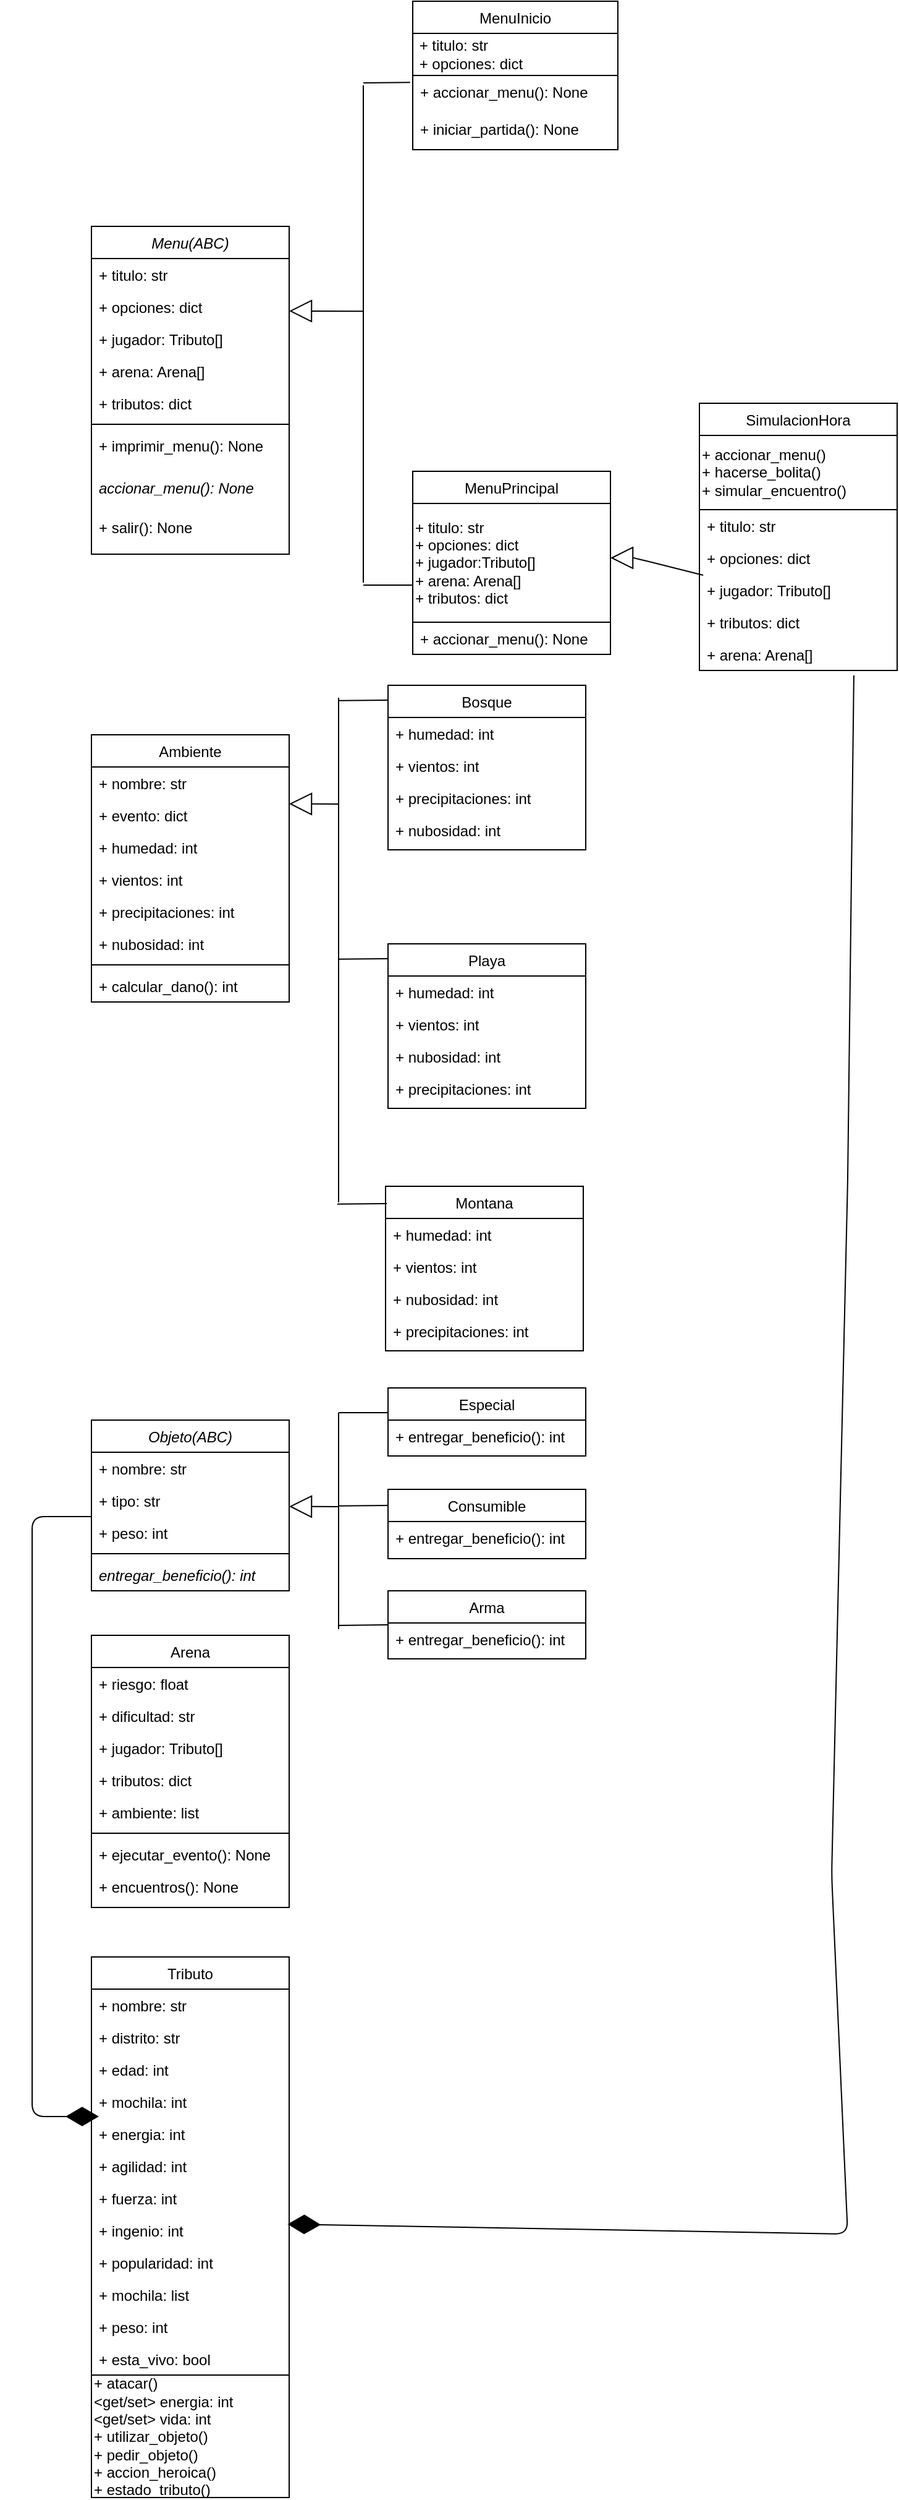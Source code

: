 <mxfile version="15.3.8" type="github">
  <diagram id="C5RBs43oDa-KdzZeNtuy" name="Page-1">
    <mxGraphModel dx="3073" dy="3286" grid="0" gridSize="10" guides="1" tooltips="1" connect="1" arrows="1" fold="1" page="1" pageScale="1" pageWidth="827" pageHeight="1169" math="0" shadow="0">
      <root>
        <mxCell id="WIyWlLk6GJQsqaUBKTNV-0" />
        <mxCell id="WIyWlLk6GJQsqaUBKTNV-1" parent="WIyWlLk6GJQsqaUBKTNV-0" />
        <mxCell id="zkfFHV4jXpPFQw0GAbJ--0" value="Menu(ABC)" style="swimlane;fontStyle=2;align=center;verticalAlign=top;childLayout=stackLayout;horizontal=1;startSize=26;horizontalStack=0;resizeParent=1;resizeLast=0;collapsible=1;marginBottom=0;rounded=0;shadow=0;strokeWidth=1;" parent="WIyWlLk6GJQsqaUBKTNV-1" vertex="1">
          <mxGeometry x="-723" y="-851" width="160" height="265" as="geometry">
            <mxRectangle x="230" y="140" width="160" height="26" as="alternateBounds" />
          </mxGeometry>
        </mxCell>
        <mxCell id="zkfFHV4jXpPFQw0GAbJ--1" value="+ titulo: str" style="text;align=left;verticalAlign=top;spacingLeft=4;spacingRight=4;overflow=hidden;rotatable=0;points=[[0,0.5],[1,0.5]];portConstraint=eastwest;" parent="zkfFHV4jXpPFQw0GAbJ--0" vertex="1">
          <mxGeometry y="26" width="160" height="26" as="geometry" />
        </mxCell>
        <mxCell id="zkfFHV4jXpPFQw0GAbJ--2" value="+ opciones: dict" style="text;align=left;verticalAlign=top;spacingLeft=4;spacingRight=4;overflow=hidden;rotatable=0;points=[[0,0.5],[1,0.5]];portConstraint=eastwest;rounded=0;shadow=0;html=0;" parent="zkfFHV4jXpPFQw0GAbJ--0" vertex="1">
          <mxGeometry y="52" width="160" height="26" as="geometry" />
        </mxCell>
        <mxCell id="zkfFHV4jXpPFQw0GAbJ--3" value="+ jugador: Tributo[]" style="text;align=left;verticalAlign=top;spacingLeft=4;spacingRight=4;overflow=hidden;rotatable=0;points=[[0,0.5],[1,0.5]];portConstraint=eastwest;rounded=0;shadow=0;html=0;" parent="zkfFHV4jXpPFQw0GAbJ--0" vertex="1">
          <mxGeometry y="78" width="160" height="26" as="geometry" />
        </mxCell>
        <mxCell id="XsQIEIVJHgln0_NeUR8C-0" value="+ arena: Arena[]" style="text;align=left;verticalAlign=top;spacingLeft=4;spacingRight=4;overflow=hidden;rotatable=0;points=[[0,0.5],[1,0.5]];portConstraint=eastwest;rounded=0;shadow=0;html=0;" vertex="1" parent="zkfFHV4jXpPFQw0GAbJ--0">
          <mxGeometry y="104" width="160" height="26" as="geometry" />
        </mxCell>
        <mxCell id="XsQIEIVJHgln0_NeUR8C-1" value="+ tributos: dict" style="text;align=left;verticalAlign=top;spacingLeft=4;spacingRight=4;overflow=hidden;rotatable=0;points=[[0,0.5],[1,0.5]];portConstraint=eastwest;rounded=0;shadow=0;html=0;" vertex="1" parent="zkfFHV4jXpPFQw0GAbJ--0">
          <mxGeometry y="130" width="160" height="26" as="geometry" />
        </mxCell>
        <mxCell id="zkfFHV4jXpPFQw0GAbJ--4" value="" style="line;html=1;strokeWidth=1;align=left;verticalAlign=middle;spacingTop=-1;spacingLeft=3;spacingRight=3;rotatable=0;labelPosition=right;points=[];portConstraint=eastwest;" parent="zkfFHV4jXpPFQw0GAbJ--0" vertex="1">
          <mxGeometry y="156" width="160" height="8" as="geometry" />
        </mxCell>
        <mxCell id="XsQIEIVJHgln0_NeUR8C-3" value="+ imprimir_menu(): None" style="text;align=left;verticalAlign=top;spacingLeft=4;spacingRight=4;overflow=hidden;rotatable=0;points=[[0,0.5],[1,0.5]];portConstraint=eastwest;" vertex="1" parent="zkfFHV4jXpPFQw0GAbJ--0">
          <mxGeometry y="164" width="160" height="34" as="geometry" />
        </mxCell>
        <mxCell id="XsQIEIVJHgln0_NeUR8C-2" value="accionar_menu(): None" style="text;align=left;verticalAlign=top;spacingLeft=4;spacingRight=4;overflow=hidden;rotatable=0;points=[[0,0.5],[1,0.5]];portConstraint=eastwest;fontStyle=2" vertex="1" parent="zkfFHV4jXpPFQw0GAbJ--0">
          <mxGeometry y="198" width="160" height="32" as="geometry" />
        </mxCell>
        <mxCell id="zkfFHV4jXpPFQw0GAbJ--5" value="+ salir(): None" style="text;align=left;verticalAlign=top;spacingLeft=4;spacingRight=4;overflow=hidden;rotatable=0;points=[[0,0.5],[1,0.5]];portConstraint=eastwest;" parent="zkfFHV4jXpPFQw0GAbJ--0" vertex="1">
          <mxGeometry y="230" width="160" height="34" as="geometry" />
        </mxCell>
        <mxCell id="jF8SPvp4QYa0-bk3hCB2-1" value="MenuPrincipal" style="swimlane;fontStyle=0;align=center;verticalAlign=top;childLayout=stackLayout;horizontal=1;startSize=26;horizontalStack=0;resizeParent=1;resizeLast=0;collapsible=1;marginBottom=0;rounded=0;shadow=0;strokeWidth=1;" parent="WIyWlLk6GJQsqaUBKTNV-1" vertex="1">
          <mxGeometry x="-463" y="-653" width="160" height="148" as="geometry">
            <mxRectangle x="230" y="140" width="160" height="26" as="alternateBounds" />
          </mxGeometry>
        </mxCell>
        <mxCell id="XsQIEIVJHgln0_NeUR8C-6" value="+ titulo: str&lt;br&gt;+ opciones: dict&lt;br&gt;+ jugador:Tributo[]&lt;br&gt;+ arena: Arena[]&lt;br&gt;+ tributos: dict" style="rounded=0;whiteSpace=wrap;html=1;align=left;" vertex="1" parent="jF8SPvp4QYa0-bk3hCB2-1">
          <mxGeometry y="26" width="160" height="96" as="geometry" />
        </mxCell>
        <mxCell id="jF8SPvp4QYa0-bk3hCB2-6" value="+ accionar_menu(): None" style="text;align=left;verticalAlign=top;spacingLeft=4;spacingRight=4;overflow=hidden;rotatable=0;points=[[0,0.5],[1,0.5]];portConstraint=eastwest;" parent="jF8SPvp4QYa0-bk3hCB2-1" vertex="1">
          <mxGeometry y="122" width="160" height="26" as="geometry" />
        </mxCell>
        <mxCell id="jF8SPvp4QYa0-bk3hCB2-7" value="MenuInicio" style="swimlane;fontStyle=0;align=center;verticalAlign=top;childLayout=stackLayout;horizontal=1;startSize=26;horizontalStack=0;resizeParent=1;resizeLast=0;collapsible=1;marginBottom=0;rounded=0;shadow=0;strokeWidth=1;" parent="WIyWlLk6GJQsqaUBKTNV-1" vertex="1">
          <mxGeometry x="-463" y="-1033" width="166" height="120" as="geometry">
            <mxRectangle x="200" y="516" width="160" height="26" as="alternateBounds" />
          </mxGeometry>
        </mxCell>
        <mxCell id="XsQIEIVJHgln0_NeUR8C-5" value="&amp;nbsp;+ titulo: str&amp;nbsp;&lt;br&gt;&amp;nbsp;+ opciones: dict" style="rounded=0;whiteSpace=wrap;html=1;align=left;" vertex="1" parent="jF8SPvp4QYa0-bk3hCB2-7">
          <mxGeometry y="26" width="166" height="34" as="geometry" />
        </mxCell>
        <mxCell id="jF8SPvp4QYa0-bk3hCB2-149" value="" style="endArrow=none;html=1;entryX=-0.013;entryY=0.186;entryDx=0;entryDy=0;entryPerimeter=0;" parent="jF8SPvp4QYa0-bk3hCB2-7" target="jF8SPvp4QYa0-bk3hCB2-12" edge="1">
          <mxGeometry width="50" height="50" relative="1" as="geometry">
            <mxPoint x="-40" y="66" as="sourcePoint" />
            <mxPoint x="20" y="31.41" as="targetPoint" />
          </mxGeometry>
        </mxCell>
        <mxCell id="jF8SPvp4QYa0-bk3hCB2-12" value="+ accionar_menu(): None" style="text;align=left;verticalAlign=top;spacingLeft=4;spacingRight=4;overflow=hidden;rotatable=0;points=[[0,0.5],[1,0.5]];portConstraint=eastwest;" parent="jF8SPvp4QYa0-bk3hCB2-7" vertex="1">
          <mxGeometry y="60" width="166" height="30" as="geometry" />
        </mxCell>
        <mxCell id="XsQIEIVJHgln0_NeUR8C-4" value="+ iniciar_partida(): None" style="text;align=left;verticalAlign=top;spacingLeft=4;spacingRight=4;overflow=hidden;rotatable=0;points=[[0,0.5],[1,0.5]];portConstraint=eastwest;" vertex="1" parent="jF8SPvp4QYa0-bk3hCB2-7">
          <mxGeometry y="90" width="166" height="30" as="geometry" />
        </mxCell>
        <mxCell id="jF8SPvp4QYa0-bk3hCB2-25" value="SimulacionHora" style="swimlane;fontStyle=0;align=center;verticalAlign=top;childLayout=stackLayout;horizontal=1;startSize=26;horizontalStack=0;resizeParent=1;resizeLast=0;collapsible=1;marginBottom=0;rounded=0;shadow=0;strokeWidth=1;" parent="WIyWlLk6GJQsqaUBKTNV-1" vertex="1">
          <mxGeometry x="-231" y="-708" width="160" height="216" as="geometry">
            <mxRectangle x="230" y="140" width="160" height="26" as="alternateBounds" />
          </mxGeometry>
        </mxCell>
        <mxCell id="XsQIEIVJHgln0_NeUR8C-8" value="+ accionar_menu()&lt;br&gt;+ hacerse_bolita()&lt;br&gt;+ simular_encuentro()" style="rounded=0;whiteSpace=wrap;html=1;align=left;" vertex="1" parent="jF8SPvp4QYa0-bk3hCB2-25">
          <mxGeometry y="26" width="160" height="60" as="geometry" />
        </mxCell>
        <mxCell id="jF8SPvp4QYa0-bk3hCB2-30" value="+ titulo: str" style="text;align=left;verticalAlign=top;spacingLeft=4;spacingRight=4;overflow=hidden;rotatable=0;points=[[0,0.5],[1,0.5]];portConstraint=eastwest;" parent="jF8SPvp4QYa0-bk3hCB2-25" vertex="1">
          <mxGeometry y="86" width="160" height="26" as="geometry" />
        </mxCell>
        <mxCell id="jF8SPvp4QYa0-bk3hCB2-61" value="+ opciones: dict" style="text;align=left;verticalAlign=top;spacingLeft=4;spacingRight=4;overflow=hidden;rotatable=0;points=[[0,0.5],[1,0.5]];portConstraint=eastwest;" parent="jF8SPvp4QYa0-bk3hCB2-25" vertex="1">
          <mxGeometry y="112" width="160" height="26" as="geometry" />
        </mxCell>
        <mxCell id="jF8SPvp4QYa0-bk3hCB2-62" value="+ jugador: Tributo[]" style="text;align=left;verticalAlign=top;spacingLeft=4;spacingRight=4;overflow=hidden;rotatable=0;points=[[0,0.5],[1,0.5]];portConstraint=eastwest;" parent="jF8SPvp4QYa0-bk3hCB2-25" vertex="1">
          <mxGeometry y="138" width="160" height="26" as="geometry" />
        </mxCell>
        <mxCell id="jF8SPvp4QYa0-bk3hCB2-63" value="+ tributos: dict" style="text;align=left;verticalAlign=top;spacingLeft=4;spacingRight=4;overflow=hidden;rotatable=0;points=[[0,0.5],[1,0.5]];portConstraint=eastwest;" parent="jF8SPvp4QYa0-bk3hCB2-25" vertex="1">
          <mxGeometry y="164" width="160" height="26" as="geometry" />
        </mxCell>
        <mxCell id="XsQIEIVJHgln0_NeUR8C-9" value="+ arena: Arena[]" style="text;align=left;verticalAlign=top;spacingLeft=4;spacingRight=4;overflow=hidden;rotatable=0;points=[[0,0.5],[1,0.5]];portConstraint=eastwest;" vertex="1" parent="jF8SPvp4QYa0-bk3hCB2-25">
          <mxGeometry y="190" width="160" height="26" as="geometry" />
        </mxCell>
        <mxCell id="jF8SPvp4QYa0-bk3hCB2-31" value="Tributo" style="swimlane;fontStyle=0;align=center;verticalAlign=top;childLayout=stackLayout;horizontal=1;startSize=26;horizontalStack=0;resizeParent=1;resizeLast=0;collapsible=1;marginBottom=0;rounded=0;shadow=0;strokeWidth=1;" parent="WIyWlLk6GJQsqaUBKTNV-1" vertex="1">
          <mxGeometry x="-723" y="548" width="160" height="437" as="geometry">
            <mxRectangle x="230" y="140" width="160" height="26" as="alternateBounds" />
          </mxGeometry>
        </mxCell>
        <mxCell id="jF8SPvp4QYa0-bk3hCB2-32" value="+ nombre: str" style="text;align=left;verticalAlign=top;spacingLeft=4;spacingRight=4;overflow=hidden;rotatable=0;points=[[0,0.5],[1,0.5]];portConstraint=eastwest;" parent="jF8SPvp4QYa0-bk3hCB2-31" vertex="1">
          <mxGeometry y="26" width="160" height="26" as="geometry" />
        </mxCell>
        <mxCell id="jF8SPvp4QYa0-bk3hCB2-33" value="+ distrito: str" style="text;align=left;verticalAlign=top;spacingLeft=4;spacingRight=4;overflow=hidden;rotatable=0;points=[[0,0.5],[1,0.5]];portConstraint=eastwest;rounded=0;shadow=0;html=0;" parent="jF8SPvp4QYa0-bk3hCB2-31" vertex="1">
          <mxGeometry y="52" width="160" height="26" as="geometry" />
        </mxCell>
        <mxCell id="jF8SPvp4QYa0-bk3hCB2-34" value="+ edad: int" style="text;align=left;verticalAlign=top;spacingLeft=4;spacingRight=4;overflow=hidden;rotatable=0;points=[[0,0.5],[1,0.5]];portConstraint=eastwest;rounded=0;shadow=0;html=0;" parent="jF8SPvp4QYa0-bk3hCB2-31" vertex="1">
          <mxGeometry y="78" width="160" height="26" as="geometry" />
        </mxCell>
        <mxCell id="XsQIEIVJHgln0_NeUR8C-30" value="+ mochila: int" style="text;align=left;verticalAlign=top;spacingLeft=4;spacingRight=4;overflow=hidden;rotatable=0;points=[[0,0.5],[1,0.5]];portConstraint=eastwest;" vertex="1" parent="jF8SPvp4QYa0-bk3hCB2-31">
          <mxGeometry y="104" width="160" height="26" as="geometry" />
        </mxCell>
        <mxCell id="jF8SPvp4QYa0-bk3hCB2-65" value="+ energia: int" style="text;align=left;verticalAlign=top;spacingLeft=4;spacingRight=4;overflow=hidden;rotatable=0;points=[[0,0.5],[1,0.5]];portConstraint=eastwest;rounded=0;shadow=0;html=0;" parent="jF8SPvp4QYa0-bk3hCB2-31" vertex="1">
          <mxGeometry y="130" width="160" height="26" as="geometry" />
        </mxCell>
        <mxCell id="jF8SPvp4QYa0-bk3hCB2-36" value="+ agilidad: int" style="text;align=left;verticalAlign=top;spacingLeft=4;spacingRight=4;overflow=hidden;rotatable=0;points=[[0,0.5],[1,0.5]];portConstraint=eastwest;" parent="jF8SPvp4QYa0-bk3hCB2-31" vertex="1">
          <mxGeometry y="156" width="160" height="26" as="geometry" />
        </mxCell>
        <mxCell id="jF8SPvp4QYa0-bk3hCB2-66" value="+ fuerza: int" style="text;align=left;verticalAlign=top;spacingLeft=4;spacingRight=4;overflow=hidden;rotatable=0;points=[[0,0.5],[1,0.5]];portConstraint=eastwest;" parent="jF8SPvp4QYa0-bk3hCB2-31" vertex="1">
          <mxGeometry y="182" width="160" height="26" as="geometry" />
        </mxCell>
        <mxCell id="jF8SPvp4QYa0-bk3hCB2-67" value="+ ingenio: int" style="text;align=left;verticalAlign=top;spacingLeft=4;spacingRight=4;overflow=hidden;rotatable=0;points=[[0,0.5],[1,0.5]];portConstraint=eastwest;" parent="jF8SPvp4QYa0-bk3hCB2-31" vertex="1">
          <mxGeometry y="208" width="160" height="26" as="geometry" />
        </mxCell>
        <mxCell id="jF8SPvp4QYa0-bk3hCB2-68" value="+ popularidad: int" style="text;align=left;verticalAlign=top;spacingLeft=4;spacingRight=4;overflow=hidden;rotatable=0;points=[[0,0.5],[1,0.5]];portConstraint=eastwest;" parent="jF8SPvp4QYa0-bk3hCB2-31" vertex="1">
          <mxGeometry y="234" width="160" height="26" as="geometry" />
        </mxCell>
        <mxCell id="XsQIEIVJHgln0_NeUR8C-29" value="+ mochila: list" style="text;align=left;verticalAlign=top;spacingLeft=4;spacingRight=4;overflow=hidden;rotatable=0;points=[[0,0.5],[1,0.5]];portConstraint=eastwest;" vertex="1" parent="jF8SPvp4QYa0-bk3hCB2-31">
          <mxGeometry y="260" width="160" height="26" as="geometry" />
        </mxCell>
        <mxCell id="XsQIEIVJHgln0_NeUR8C-31" value="+ peso: int" style="text;align=left;verticalAlign=top;spacingLeft=4;spacingRight=4;overflow=hidden;rotatable=0;points=[[0,0.5],[1,0.5]];portConstraint=eastwest;" vertex="1" parent="jF8SPvp4QYa0-bk3hCB2-31">
          <mxGeometry y="286" width="160" height="26" as="geometry" />
        </mxCell>
        <mxCell id="XsQIEIVJHgln0_NeUR8C-32" value="+ esta_vivo: bool" style="text;align=left;verticalAlign=top;spacingLeft=4;spacingRight=4;overflow=hidden;rotatable=0;points=[[0,0.5],[1,0.5]];portConstraint=eastwest;" vertex="1" parent="jF8SPvp4QYa0-bk3hCB2-31">
          <mxGeometry y="312" width="160" height="26" as="geometry" />
        </mxCell>
        <mxCell id="XsQIEIVJHgln0_NeUR8C-7" value="+ atacar()&lt;br&gt;&amp;lt;get/set&amp;gt; energia: int&lt;br&gt;&amp;lt;get/set&amp;gt; vida: int&lt;br&gt;+ utilizar_objeto()&lt;br&gt;+ pedir_objeto()&lt;br&gt;+ accion_heroica()&lt;br&gt;+ estado_tributo()" style="rounded=0;whiteSpace=wrap;html=1;align=left;" vertex="1" parent="jF8SPvp4QYa0-bk3hCB2-31">
          <mxGeometry y="338" width="160" height="99" as="geometry" />
        </mxCell>
        <mxCell id="jF8SPvp4QYa0-bk3hCB2-90" value="Ambiente" style="swimlane;fontStyle=0;align=center;verticalAlign=top;childLayout=stackLayout;horizontal=1;startSize=26;horizontalStack=0;resizeParent=1;resizeLast=0;collapsible=1;marginBottom=0;rounded=0;shadow=0;strokeWidth=1;" parent="WIyWlLk6GJQsqaUBKTNV-1" vertex="1">
          <mxGeometry x="-723" y="-440" width="160" height="216" as="geometry">
            <mxRectangle x="230" y="140" width="160" height="26" as="alternateBounds" />
          </mxGeometry>
        </mxCell>
        <mxCell id="jF8SPvp4QYa0-bk3hCB2-91" value="+ nombre: str" style="text;align=left;verticalAlign=top;spacingLeft=4;spacingRight=4;overflow=hidden;rotatable=0;points=[[0,0.5],[1,0.5]];portConstraint=eastwest;" parent="jF8SPvp4QYa0-bk3hCB2-90" vertex="1">
          <mxGeometry y="26" width="160" height="26" as="geometry" />
        </mxCell>
        <mxCell id="jF8SPvp4QYa0-bk3hCB2-92" value="+ evento: dict" style="text;align=left;verticalAlign=top;spacingLeft=4;spacingRight=4;overflow=hidden;rotatable=0;points=[[0,0.5],[1,0.5]];portConstraint=eastwest;rounded=0;shadow=0;html=0;" parent="jF8SPvp4QYa0-bk3hCB2-90" vertex="1">
          <mxGeometry y="52" width="160" height="26" as="geometry" />
        </mxCell>
        <mxCell id="XsQIEIVJHgln0_NeUR8C-10" value="+ humedad: int" style="text;align=left;verticalAlign=top;spacingLeft=4;spacingRight=4;overflow=hidden;rotatable=0;points=[[0,0.5],[1,0.5]];portConstraint=eastwest;rounded=0;shadow=0;html=0;" vertex="1" parent="jF8SPvp4QYa0-bk3hCB2-90">
          <mxGeometry y="78" width="160" height="26" as="geometry" />
        </mxCell>
        <mxCell id="XsQIEIVJHgln0_NeUR8C-11" value="+ vientos: int" style="text;align=left;verticalAlign=top;spacingLeft=4;spacingRight=4;overflow=hidden;rotatable=0;points=[[0,0.5],[1,0.5]];portConstraint=eastwest;rounded=0;shadow=0;html=0;" vertex="1" parent="jF8SPvp4QYa0-bk3hCB2-90">
          <mxGeometry y="104" width="160" height="26" as="geometry" />
        </mxCell>
        <mxCell id="XsQIEIVJHgln0_NeUR8C-12" value="+ precipitaciones: int" style="text;align=left;verticalAlign=top;spacingLeft=4;spacingRight=4;overflow=hidden;rotatable=0;points=[[0,0.5],[1,0.5]];portConstraint=eastwest;rounded=0;shadow=0;html=0;" vertex="1" parent="jF8SPvp4QYa0-bk3hCB2-90">
          <mxGeometry y="130" width="160" height="26" as="geometry" />
        </mxCell>
        <mxCell id="XsQIEIVJHgln0_NeUR8C-13" value="+ nubosidad: int" style="text;align=left;verticalAlign=top;spacingLeft=4;spacingRight=4;overflow=hidden;rotatable=0;points=[[0,0.5],[1,0.5]];portConstraint=eastwest;rounded=0;shadow=0;html=0;" vertex="1" parent="jF8SPvp4QYa0-bk3hCB2-90">
          <mxGeometry y="156" width="160" height="26" as="geometry" />
        </mxCell>
        <mxCell id="jF8SPvp4QYa0-bk3hCB2-94" value="" style="line;html=1;strokeWidth=1;align=left;verticalAlign=middle;spacingTop=-1;spacingLeft=3;spacingRight=3;rotatable=0;labelPosition=right;points=[];portConstraint=eastwest;" parent="jF8SPvp4QYa0-bk3hCB2-90" vertex="1">
          <mxGeometry y="182" width="160" height="8" as="geometry" />
        </mxCell>
        <mxCell id="jF8SPvp4QYa0-bk3hCB2-95" value="+ calcular_dano(): int" style="text;align=left;verticalAlign=top;spacingLeft=4;spacingRight=4;overflow=hidden;rotatable=0;points=[[0,0.5],[1,0.5]];portConstraint=eastwest;" parent="jF8SPvp4QYa0-bk3hCB2-90" vertex="1">
          <mxGeometry y="190" width="160" height="26" as="geometry" />
        </mxCell>
        <mxCell id="jF8SPvp4QYa0-bk3hCB2-96" value="Playa" style="swimlane;fontStyle=0;align=center;verticalAlign=top;childLayout=stackLayout;horizontal=1;startSize=26;horizontalStack=0;resizeParent=1;resizeLast=0;collapsible=1;marginBottom=0;rounded=0;shadow=0;strokeWidth=1;" parent="WIyWlLk6GJQsqaUBKTNV-1" vertex="1">
          <mxGeometry x="-483" y="-271" width="160" height="133" as="geometry">
            <mxRectangle x="480" y="493" width="160" height="26" as="alternateBounds" />
          </mxGeometry>
        </mxCell>
        <mxCell id="jF8SPvp4QYa0-bk3hCB2-169" value="" style="endArrow=none;html=1;" parent="jF8SPvp4QYa0-bk3hCB2-96" edge="1">
          <mxGeometry width="50" height="50" relative="1" as="geometry">
            <mxPoint x="-40" y="12.41" as="sourcePoint" />
            <mxPoint y="12" as="targetPoint" />
          </mxGeometry>
        </mxCell>
        <mxCell id="XsQIEIVJHgln0_NeUR8C-18" value="+ humedad: int" style="text;align=left;verticalAlign=top;spacingLeft=4;spacingRight=4;overflow=hidden;rotatable=0;points=[[0,0.5],[1,0.5]];portConstraint=eastwest;rounded=0;shadow=0;html=0;" vertex="1" parent="jF8SPvp4QYa0-bk3hCB2-96">
          <mxGeometry y="26" width="160" height="26" as="geometry" />
        </mxCell>
        <mxCell id="XsQIEIVJHgln0_NeUR8C-19" value="+ vientos: int" style="text;align=left;verticalAlign=top;spacingLeft=4;spacingRight=4;overflow=hidden;rotatable=0;points=[[0,0.5],[1,0.5]];portConstraint=eastwest;rounded=0;shadow=0;html=0;" vertex="1" parent="jF8SPvp4QYa0-bk3hCB2-96">
          <mxGeometry y="52" width="160" height="26" as="geometry" />
        </mxCell>
        <mxCell id="XsQIEIVJHgln0_NeUR8C-21" value="+ nubosidad: int" style="text;align=left;verticalAlign=top;spacingLeft=4;spacingRight=4;overflow=hidden;rotatable=0;points=[[0,0.5],[1,0.5]];portConstraint=eastwest;rounded=0;shadow=0;html=0;" vertex="1" parent="jF8SPvp4QYa0-bk3hCB2-96">
          <mxGeometry y="78" width="160" height="26" as="geometry" />
        </mxCell>
        <mxCell id="XsQIEIVJHgln0_NeUR8C-20" value="+ precipitaciones: int" style="text;align=left;verticalAlign=top;spacingLeft=4;spacingRight=4;overflow=hidden;rotatable=0;points=[[0,0.5],[1,0.5]];portConstraint=eastwest;rounded=0;shadow=0;html=0;" vertex="1" parent="jF8SPvp4QYa0-bk3hCB2-96">
          <mxGeometry y="104" width="160" height="26" as="geometry" />
        </mxCell>
        <mxCell id="jF8SPvp4QYa0-bk3hCB2-101" value="Montana" style="swimlane;fontStyle=0;align=center;verticalAlign=top;childLayout=stackLayout;horizontal=1;startSize=26;horizontalStack=0;resizeParent=1;resizeLast=0;collapsible=1;marginBottom=0;rounded=0;shadow=0;strokeWidth=1;" parent="WIyWlLk6GJQsqaUBKTNV-1" vertex="1">
          <mxGeometry x="-485" y="-75" width="160" height="133" as="geometry">
            <mxRectangle x="480" y="580" width="160" height="26" as="alternateBounds" />
          </mxGeometry>
        </mxCell>
        <mxCell id="XsQIEIVJHgln0_NeUR8C-22" value="+ humedad: int" style="text;align=left;verticalAlign=top;spacingLeft=4;spacingRight=4;overflow=hidden;rotatable=0;points=[[0,0.5],[1,0.5]];portConstraint=eastwest;rounded=0;shadow=0;html=0;" vertex="1" parent="jF8SPvp4QYa0-bk3hCB2-101">
          <mxGeometry y="26" width="160" height="26" as="geometry" />
        </mxCell>
        <mxCell id="XsQIEIVJHgln0_NeUR8C-23" value="+ vientos: int" style="text;align=left;verticalAlign=top;spacingLeft=4;spacingRight=4;overflow=hidden;rotatable=0;points=[[0,0.5],[1,0.5]];portConstraint=eastwest;rounded=0;shadow=0;html=0;" vertex="1" parent="jF8SPvp4QYa0-bk3hCB2-101">
          <mxGeometry y="52" width="160" height="26" as="geometry" />
        </mxCell>
        <mxCell id="XsQIEIVJHgln0_NeUR8C-25" value="+ nubosidad: int" style="text;align=left;verticalAlign=top;spacingLeft=4;spacingRight=4;overflow=hidden;rotatable=0;points=[[0,0.5],[1,0.5]];portConstraint=eastwest;rounded=0;shadow=0;html=0;" vertex="1" parent="jF8SPvp4QYa0-bk3hCB2-101">
          <mxGeometry y="78" width="160" height="26" as="geometry" />
        </mxCell>
        <mxCell id="XsQIEIVJHgln0_NeUR8C-24" value="+ precipitaciones: int" style="text;align=left;verticalAlign=top;spacingLeft=4;spacingRight=4;overflow=hidden;rotatable=0;points=[[0,0.5],[1,0.5]];portConstraint=eastwest;rounded=0;shadow=0;html=0;" vertex="1" parent="jF8SPvp4QYa0-bk3hCB2-101">
          <mxGeometry y="104" width="160" height="26" as="geometry" />
        </mxCell>
        <mxCell id="jF8SPvp4QYa0-bk3hCB2-105" value="Bosque" style="swimlane;fontStyle=0;align=center;verticalAlign=top;childLayout=stackLayout;horizontal=1;startSize=26;horizontalStack=0;resizeParent=1;resizeLast=0;collapsible=1;marginBottom=0;rounded=0;shadow=0;strokeWidth=1;" parent="WIyWlLk6GJQsqaUBKTNV-1" vertex="1">
          <mxGeometry x="-483" y="-480" width="160" height="133" as="geometry">
            <mxRectangle x="480" y="410" width="160" height="26" as="alternateBounds" />
          </mxGeometry>
        </mxCell>
        <mxCell id="jF8SPvp4QYa0-bk3hCB2-165" value="" style="endArrow=none;html=1;" parent="jF8SPvp4QYa0-bk3hCB2-105" edge="1">
          <mxGeometry width="50" height="50" relative="1" as="geometry">
            <mxPoint x="-40" y="12.41" as="sourcePoint" />
            <mxPoint y="12" as="targetPoint" />
          </mxGeometry>
        </mxCell>
        <mxCell id="XsQIEIVJHgln0_NeUR8C-14" value="+ humedad: int" style="text;align=left;verticalAlign=top;spacingLeft=4;spacingRight=4;overflow=hidden;rotatable=0;points=[[0,0.5],[1,0.5]];portConstraint=eastwest;rounded=0;shadow=0;html=0;" vertex="1" parent="jF8SPvp4QYa0-bk3hCB2-105">
          <mxGeometry y="26" width="160" height="26" as="geometry" />
        </mxCell>
        <mxCell id="XsQIEIVJHgln0_NeUR8C-15" value="+ vientos: int" style="text;align=left;verticalAlign=top;spacingLeft=4;spacingRight=4;overflow=hidden;rotatable=0;points=[[0,0.5],[1,0.5]];portConstraint=eastwest;rounded=0;shadow=0;html=0;" vertex="1" parent="jF8SPvp4QYa0-bk3hCB2-105">
          <mxGeometry y="52" width="160" height="26" as="geometry" />
        </mxCell>
        <mxCell id="XsQIEIVJHgln0_NeUR8C-16" value="+ precipitaciones: int" style="text;align=left;verticalAlign=top;spacingLeft=4;spacingRight=4;overflow=hidden;rotatable=0;points=[[0,0.5],[1,0.5]];portConstraint=eastwest;rounded=0;shadow=0;html=0;" vertex="1" parent="jF8SPvp4QYa0-bk3hCB2-105">
          <mxGeometry y="78" width="160" height="26" as="geometry" />
        </mxCell>
        <mxCell id="XsQIEIVJHgln0_NeUR8C-17" value="+ nubosidad: int" style="text;align=left;verticalAlign=top;spacingLeft=4;spacingRight=4;overflow=hidden;rotatable=0;points=[[0,0.5],[1,0.5]];portConstraint=eastwest;rounded=0;shadow=0;html=0;" vertex="1" parent="jF8SPvp4QYa0-bk3hCB2-105">
          <mxGeometry y="104" width="160" height="26" as="geometry" />
        </mxCell>
        <mxCell id="jF8SPvp4QYa0-bk3hCB2-114" value="Objeto(ABC)" style="swimlane;fontStyle=2;align=center;verticalAlign=top;childLayout=stackLayout;horizontal=1;startSize=26;horizontalStack=0;resizeParent=1;resizeLast=0;collapsible=1;marginBottom=0;rounded=0;shadow=0;strokeWidth=1;" parent="WIyWlLk6GJQsqaUBKTNV-1" vertex="1">
          <mxGeometry x="-723" y="114" width="160" height="138" as="geometry">
            <mxRectangle x="230" y="140" width="160" height="26" as="alternateBounds" />
          </mxGeometry>
        </mxCell>
        <mxCell id="jF8SPvp4QYa0-bk3hCB2-115" value="+ nombre: str" style="text;align=left;verticalAlign=top;spacingLeft=4;spacingRight=4;overflow=hidden;rotatable=0;points=[[0,0.5],[1,0.5]];portConstraint=eastwest;" parent="jF8SPvp4QYa0-bk3hCB2-114" vertex="1">
          <mxGeometry y="26" width="160" height="26" as="geometry" />
        </mxCell>
        <mxCell id="jF8SPvp4QYa0-bk3hCB2-116" value="+ tipo: str" style="text;align=left;verticalAlign=top;spacingLeft=4;spacingRight=4;overflow=hidden;rotatable=0;points=[[0,0.5],[1,0.5]];portConstraint=eastwest;rounded=0;shadow=0;html=0;" parent="jF8SPvp4QYa0-bk3hCB2-114" vertex="1">
          <mxGeometry y="52" width="160" height="26" as="geometry" />
        </mxCell>
        <mxCell id="jF8SPvp4QYa0-bk3hCB2-117" value="+ peso: int" style="text;align=left;verticalAlign=top;spacingLeft=4;spacingRight=4;overflow=hidden;rotatable=0;points=[[0,0.5],[1,0.5]];portConstraint=eastwest;rounded=0;shadow=0;html=0;" parent="jF8SPvp4QYa0-bk3hCB2-114" vertex="1">
          <mxGeometry y="78" width="160" height="26" as="geometry" />
        </mxCell>
        <mxCell id="jF8SPvp4QYa0-bk3hCB2-118" value="" style="line;html=1;strokeWidth=1;align=left;verticalAlign=middle;spacingTop=-1;spacingLeft=3;spacingRight=3;rotatable=0;labelPosition=right;points=[];portConstraint=eastwest;" parent="jF8SPvp4QYa0-bk3hCB2-114" vertex="1">
          <mxGeometry y="104" width="160" height="8" as="geometry" />
        </mxCell>
        <mxCell id="jF8SPvp4QYa0-bk3hCB2-119" value="entregar_beneficio(): int" style="text;align=left;verticalAlign=top;spacingLeft=4;spacingRight=4;overflow=hidden;rotatable=0;points=[[0,0.5],[1,0.5]];portConstraint=eastwest;fontStyle=2" parent="jF8SPvp4QYa0-bk3hCB2-114" vertex="1">
          <mxGeometry y="112" width="160" height="26" as="geometry" />
        </mxCell>
        <mxCell id="jF8SPvp4QYa0-bk3hCB2-120" value="Consumible" style="swimlane;fontStyle=0;align=center;verticalAlign=top;childLayout=stackLayout;horizontal=1;startSize=26;horizontalStack=0;resizeParent=1;resizeLast=0;collapsible=1;marginBottom=0;rounded=0;shadow=0;strokeWidth=1;" parent="WIyWlLk6GJQsqaUBKTNV-1" vertex="1">
          <mxGeometry x="-483" y="170" width="160" height="56" as="geometry">
            <mxRectangle x="480" y="772" width="160" height="26" as="alternateBounds" />
          </mxGeometry>
        </mxCell>
        <mxCell id="jF8SPvp4QYa0-bk3hCB2-175" value="" style="endArrow=none;html=1;" parent="jF8SPvp4QYa0-bk3hCB2-120" edge="1">
          <mxGeometry width="50" height="50" relative="1" as="geometry">
            <mxPoint x="-40" y="13.41" as="sourcePoint" />
            <mxPoint y="13" as="targetPoint" />
          </mxGeometry>
        </mxCell>
        <mxCell id="XsQIEIVJHgln0_NeUR8C-27" value="+ entregar_beneficio(): int" style="text;align=left;verticalAlign=top;spacingLeft=4;spacingRight=4;overflow=hidden;rotatable=0;points=[[0,0.5],[1,0.5]];portConstraint=eastwest;" vertex="1" parent="jF8SPvp4QYa0-bk3hCB2-120">
          <mxGeometry y="26" width="160" height="26" as="geometry" />
        </mxCell>
        <mxCell id="jF8SPvp4QYa0-bk3hCB2-124" value="Arma" style="swimlane;fontStyle=0;align=center;verticalAlign=top;childLayout=stackLayout;horizontal=1;startSize=26;horizontalStack=0;resizeParent=1;resizeLast=0;collapsible=1;marginBottom=0;rounded=0;shadow=0;strokeWidth=1;" parent="WIyWlLk6GJQsqaUBKTNV-1" vertex="1">
          <mxGeometry x="-483" y="252" width="160" height="55" as="geometry">
            <mxRectangle x="480" y="854" width="160" height="26" as="alternateBounds" />
          </mxGeometry>
        </mxCell>
        <mxCell id="jF8SPvp4QYa0-bk3hCB2-176" value="" style="endArrow=none;html=1;entryX=0;entryY=0.5;entryDx=0;entryDy=0;" parent="jF8SPvp4QYa0-bk3hCB2-124" target="jF8SPvp4QYa0-bk3hCB2-124" edge="1">
          <mxGeometry width="50" height="50" relative="1" as="geometry">
            <mxPoint x="-40" y="28" as="sourcePoint" />
            <mxPoint x="90" y="26" as="targetPoint" />
          </mxGeometry>
        </mxCell>
        <mxCell id="XsQIEIVJHgln0_NeUR8C-28" value="+ entregar_beneficio(): int" style="text;align=left;verticalAlign=top;spacingLeft=4;spacingRight=4;overflow=hidden;rotatable=0;points=[[0,0.5],[1,0.5]];portConstraint=eastwest;" vertex="1" parent="jF8SPvp4QYa0-bk3hCB2-124">
          <mxGeometry y="26" width="160" height="26" as="geometry" />
        </mxCell>
        <mxCell id="jF8SPvp4QYa0-bk3hCB2-128" value="Especial" style="swimlane;fontStyle=0;align=center;verticalAlign=top;childLayout=stackLayout;horizontal=1;startSize=26;horizontalStack=0;resizeParent=1;resizeLast=0;collapsible=1;marginBottom=0;rounded=0;shadow=0;strokeWidth=1;" parent="WIyWlLk6GJQsqaUBKTNV-1" vertex="1">
          <mxGeometry x="-483" y="88" width="160" height="55" as="geometry">
            <mxRectangle x="480" y="690" width="160" height="26" as="alternateBounds" />
          </mxGeometry>
        </mxCell>
        <mxCell id="jF8SPvp4QYa0-bk3hCB2-174" value="" style="endArrow=none;html=1;" parent="jF8SPvp4QYa0-bk3hCB2-128" edge="1">
          <mxGeometry width="50" height="50" relative="1" as="geometry">
            <mxPoint x="-40" y="20" as="sourcePoint" />
            <mxPoint y="20" as="targetPoint" />
          </mxGeometry>
        </mxCell>
        <mxCell id="XsQIEIVJHgln0_NeUR8C-26" value="+ entregar_beneficio(): int" style="text;align=left;verticalAlign=top;spacingLeft=4;spacingRight=4;overflow=hidden;rotatable=0;points=[[0,0.5],[1,0.5]];portConstraint=eastwest;" vertex="1" parent="jF8SPvp4QYa0-bk3hCB2-128">
          <mxGeometry y="26" width="160" height="26" as="geometry" />
        </mxCell>
        <mxCell id="jF8SPvp4QYa0-bk3hCB2-132" value="Arena" style="swimlane;fontStyle=0;align=center;verticalAlign=top;childLayout=stackLayout;horizontal=1;startSize=26;horizontalStack=0;resizeParent=1;resizeLast=0;collapsible=1;marginBottom=0;rounded=0;shadow=0;strokeWidth=1;" parent="WIyWlLk6GJQsqaUBKTNV-1" vertex="1">
          <mxGeometry x="-723" y="288" width="160" height="220" as="geometry">
            <mxRectangle x="230" y="140" width="160" height="26" as="alternateBounds" />
          </mxGeometry>
        </mxCell>
        <mxCell id="jF8SPvp4QYa0-bk3hCB2-133" value="+ riesgo: float" style="text;align=left;verticalAlign=top;spacingLeft=4;spacingRight=4;overflow=hidden;rotatable=0;points=[[0,0.5],[1,0.5]];portConstraint=eastwest;" parent="jF8SPvp4QYa0-bk3hCB2-132" vertex="1">
          <mxGeometry y="26" width="160" height="26" as="geometry" />
        </mxCell>
        <mxCell id="jF8SPvp4QYa0-bk3hCB2-134" value="+ dificultad: str" style="text;align=left;verticalAlign=top;spacingLeft=4;spacingRight=4;overflow=hidden;rotatable=0;points=[[0,0.5],[1,0.5]];portConstraint=eastwest;rounded=0;shadow=0;html=0;" parent="jF8SPvp4QYa0-bk3hCB2-132" vertex="1">
          <mxGeometry y="52" width="160" height="26" as="geometry" />
        </mxCell>
        <mxCell id="jF8SPvp4QYa0-bk3hCB2-135" value="+ jugador: Tributo[]" style="text;align=left;verticalAlign=top;spacingLeft=4;spacingRight=4;overflow=hidden;rotatable=0;points=[[0,0.5],[1,0.5]];portConstraint=eastwest;rounded=0;shadow=0;html=0;" parent="jF8SPvp4QYa0-bk3hCB2-132" vertex="1">
          <mxGeometry y="78" width="160" height="26" as="geometry" />
        </mxCell>
        <mxCell id="jF8SPvp4QYa0-bk3hCB2-137" value="+ tributos: dict" style="text;align=left;verticalAlign=top;spacingLeft=4;spacingRight=4;overflow=hidden;rotatable=0;points=[[0,0.5],[1,0.5]];portConstraint=eastwest;" parent="jF8SPvp4QYa0-bk3hCB2-132" vertex="1">
          <mxGeometry y="104" width="160" height="26" as="geometry" />
        </mxCell>
        <mxCell id="jF8SPvp4QYa0-bk3hCB2-138" value="+ ambiente: list" style="text;align=left;verticalAlign=top;spacingLeft=4;spacingRight=4;overflow=hidden;rotatable=0;points=[[0,0.5],[1,0.5]];portConstraint=eastwest;" parent="jF8SPvp4QYa0-bk3hCB2-132" vertex="1">
          <mxGeometry y="130" width="160" height="26" as="geometry" />
        </mxCell>
        <mxCell id="jF8SPvp4QYa0-bk3hCB2-136" value="" style="line;html=1;strokeWidth=1;align=left;verticalAlign=middle;spacingTop=-1;spacingLeft=3;spacingRight=3;rotatable=0;labelPosition=right;points=[];portConstraint=eastwest;" parent="jF8SPvp4QYa0-bk3hCB2-132" vertex="1">
          <mxGeometry y="156" width="160" height="8" as="geometry" />
        </mxCell>
        <mxCell id="jF8SPvp4QYa0-bk3hCB2-139" value="+ ejecutar_evento(): None" style="text;align=left;verticalAlign=top;spacingLeft=4;spacingRight=4;overflow=hidden;rotatable=0;points=[[0,0.5],[1,0.5]];portConstraint=eastwest;" parent="jF8SPvp4QYa0-bk3hCB2-132" vertex="1">
          <mxGeometry y="164" width="160" height="26" as="geometry" />
        </mxCell>
        <mxCell id="jF8SPvp4QYa0-bk3hCB2-140" value="+ encuentros(): None" style="text;align=left;verticalAlign=top;spacingLeft=4;spacingRight=4;overflow=hidden;rotatable=0;points=[[0,0.5],[1,0.5]];portConstraint=eastwest;" parent="jF8SPvp4QYa0-bk3hCB2-132" vertex="1">
          <mxGeometry y="190" width="160" height="26" as="geometry" />
        </mxCell>
        <mxCell id="jF8SPvp4QYa0-bk3hCB2-144" value="" style="endArrow=block;endSize=16;endFill=0;html=1;" parent="WIyWlLk6GJQsqaUBKTNV-1" edge="1">
          <mxGeometry x="-1" y="-180" width="160" relative="1" as="geometry">
            <mxPoint x="-503" y="-782.41" as="sourcePoint" />
            <mxPoint x="-563" y="-782.59" as="targetPoint" />
            <mxPoint x="11" as="offset" />
          </mxGeometry>
        </mxCell>
        <mxCell id="jF8SPvp4QYa0-bk3hCB2-145" value="" style="endArrow=none;html=1;" parent="WIyWlLk6GJQsqaUBKTNV-1" edge="1">
          <mxGeometry width="50" height="50" relative="1" as="geometry">
            <mxPoint x="-503" y="-563" as="sourcePoint" />
            <mxPoint x="-503" y="-965" as="targetPoint" />
          </mxGeometry>
        </mxCell>
        <mxCell id="jF8SPvp4QYa0-bk3hCB2-146" value="" style="endArrow=block;endSize=16;endFill=0;html=1;exitX=0.019;exitY=0.038;exitDx=0;exitDy=0;exitPerimeter=0;" parent="WIyWlLk6GJQsqaUBKTNV-1" edge="1" source="jF8SPvp4QYa0-bk3hCB2-62">
          <mxGeometry y="110" width="160" relative="1" as="geometry">
            <mxPoint x="-253" y="-583" as="sourcePoint" />
            <mxPoint x="-303" y="-583" as="targetPoint" />
            <mxPoint as="offset" />
            <Array as="points">
              <mxPoint x="-284" y="-583" />
            </Array>
          </mxGeometry>
        </mxCell>
        <mxCell id="jF8SPvp4QYa0-bk3hCB2-152" value="" style="endArrow=none;html=1;" parent="WIyWlLk6GJQsqaUBKTNV-1" edge="1">
          <mxGeometry width="50" height="50" relative="1" as="geometry">
            <mxPoint x="-503" y="-561" as="sourcePoint" />
            <mxPoint x="-463" y="-561" as="targetPoint" />
          </mxGeometry>
        </mxCell>
        <mxCell id="jF8SPvp4QYa0-bk3hCB2-163" value="" style="endArrow=block;endSize=16;endFill=0;html=1;" parent="WIyWlLk6GJQsqaUBKTNV-1" edge="1">
          <mxGeometry x="-1" y="-180" width="160" relative="1" as="geometry">
            <mxPoint x="-523" y="-384" as="sourcePoint" />
            <mxPoint x="-563" y="-384.18" as="targetPoint" />
            <mxPoint x="11" as="offset" />
          </mxGeometry>
        </mxCell>
        <mxCell id="jF8SPvp4QYa0-bk3hCB2-164" value="" style="endArrow=none;html=1;" parent="WIyWlLk6GJQsqaUBKTNV-1" edge="1">
          <mxGeometry width="50" height="50" relative="1" as="geometry">
            <mxPoint x="-523" y="-62" as="sourcePoint" />
            <mxPoint x="-523" y="-470" as="targetPoint" />
          </mxGeometry>
        </mxCell>
        <mxCell id="jF8SPvp4QYa0-bk3hCB2-172" value="" style="endArrow=block;endSize=16;endFill=0;html=1;" parent="WIyWlLk6GJQsqaUBKTNV-1" edge="1">
          <mxGeometry x="-1" y="-180" width="160" relative="1" as="geometry">
            <mxPoint x="-523" y="184" as="sourcePoint" />
            <mxPoint x="-563" y="183.82" as="targetPoint" />
            <mxPoint x="11" as="offset" />
          </mxGeometry>
        </mxCell>
        <mxCell id="jF8SPvp4QYa0-bk3hCB2-173" value="" style="endArrow=none;html=1;" parent="WIyWlLk6GJQsqaUBKTNV-1" edge="1">
          <mxGeometry width="50" height="50" relative="1" as="geometry">
            <mxPoint x="-523" y="283" as="sourcePoint" />
            <mxPoint x="-523" y="108" as="targetPoint" />
          </mxGeometry>
        </mxCell>
        <mxCell id="jF8SPvp4QYa0-bk3hCB2-168" value="" style="endArrow=none;html=1;" parent="WIyWlLk6GJQsqaUBKTNV-1" edge="1">
          <mxGeometry width="50" height="50" relative="1" as="geometry">
            <mxPoint x="-524" y="-60.59" as="sourcePoint" />
            <mxPoint x="-484" y="-61" as="targetPoint" />
          </mxGeometry>
        </mxCell>
        <mxCell id="XsQIEIVJHgln0_NeUR8C-33" value="" style="endArrow=diamondThin;endFill=1;endSize=24;html=1;exitX=0.002;exitY=0;exitDx=0;exitDy=0;exitPerimeter=0;" edge="1" parent="WIyWlLk6GJQsqaUBKTNV-1" source="jF8SPvp4QYa0-bk3hCB2-117">
          <mxGeometry width="160" relative="1" as="geometry">
            <mxPoint x="-804" y="228" as="sourcePoint" />
            <mxPoint x="-717" y="677" as="targetPoint" />
            <Array as="points">
              <mxPoint x="-771" y="192" />
              <mxPoint x="-771" y="677" />
            </Array>
          </mxGeometry>
        </mxCell>
        <mxCell id="XsQIEIVJHgln0_NeUR8C-34" value="" style="endArrow=diamondThin;endFill=1;endSize=24;html=1;exitX=0.781;exitY=1.154;exitDx=0;exitDy=0;exitPerimeter=0;" edge="1" parent="WIyWlLk6GJQsqaUBKTNV-1" source="XsQIEIVJHgln0_NeUR8C-9">
          <mxGeometry width="160" relative="1" as="geometry">
            <mxPoint x="-570.0" y="279" as="sourcePoint" />
            <mxPoint x="-564.32" y="764" as="targetPoint" />
            <Array as="points">
              <mxPoint x="-111" y="-81" />
              <mxPoint x="-124" y="482" />
              <mxPoint x="-111" y="772" />
            </Array>
          </mxGeometry>
        </mxCell>
      </root>
    </mxGraphModel>
  </diagram>
</mxfile>
